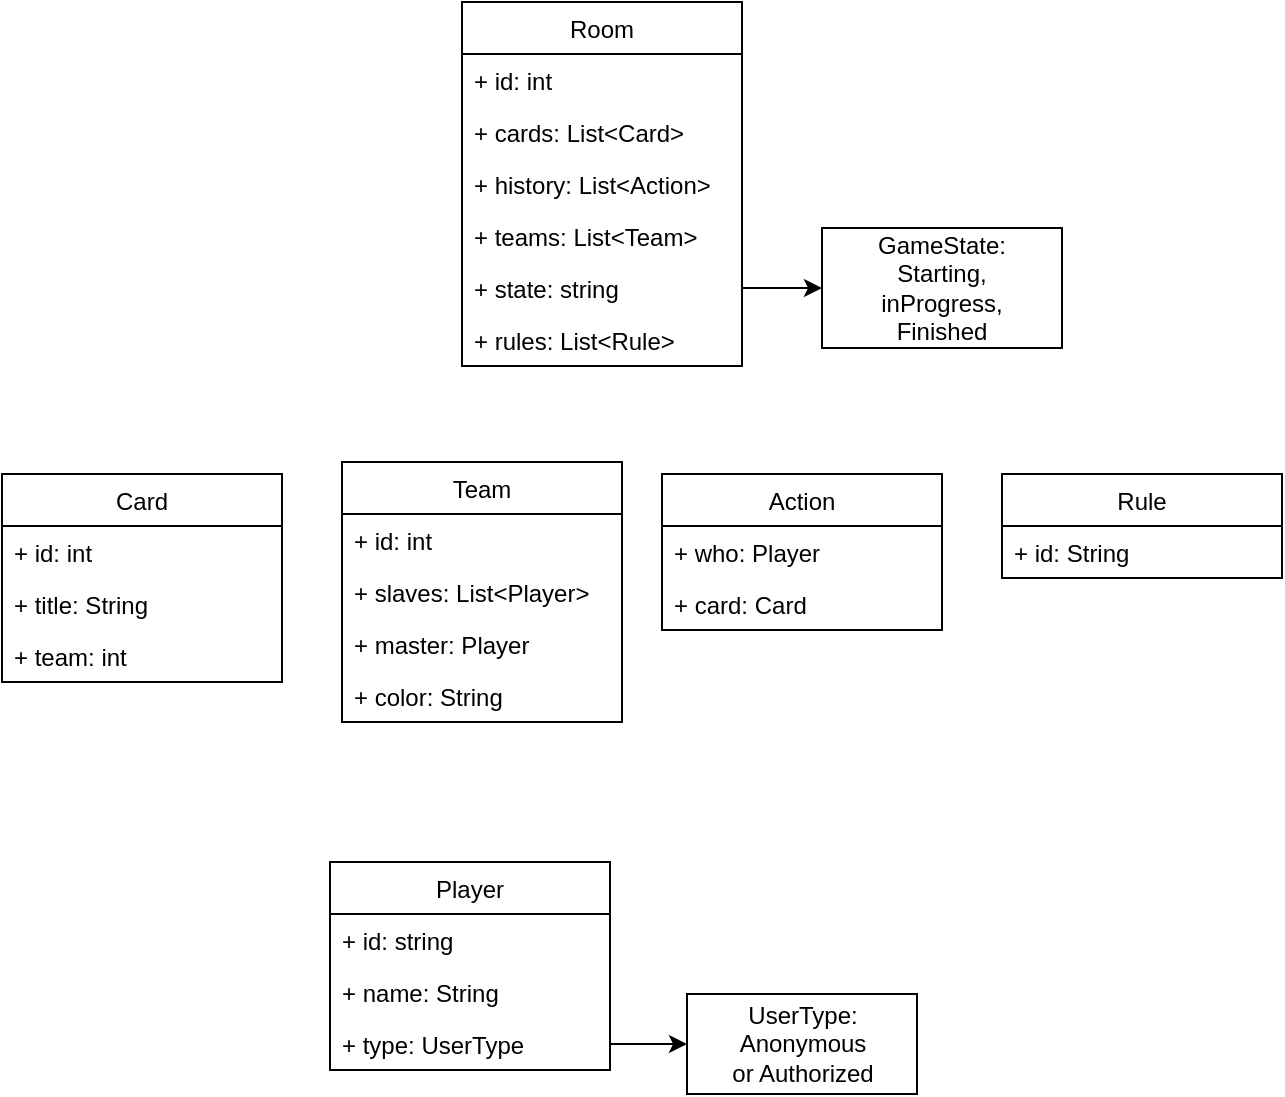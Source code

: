 <mxfile version="17.1.3" type="device"><diagram id="VkNbAYGqTKPOeJZgZ5Jl" name="Page-1"><mxGraphModel dx="1298" dy="718" grid="1" gridSize="10" guides="1" tooltips="1" connect="1" arrows="1" fold="1" page="1" pageScale="1" pageWidth="827" pageHeight="1169" math="0" shadow="0"><root><mxCell id="0"/><mxCell id="1" parent="0"/><mxCell id="-RZsBHlbxH3sUBqKziM_-1" value="Room" style="swimlane;fontStyle=0;childLayout=stackLayout;horizontal=1;startSize=26;fillColor=none;horizontalStack=0;resizeParent=1;resizeParentMax=0;resizeLast=0;collapsible=1;marginBottom=0;" vertex="1" parent="1"><mxGeometry x="410" y="120" width="140" height="182" as="geometry"><mxRectangle x="120" y="120" width="60" height="26" as="alternateBounds"/></mxGeometry></mxCell><mxCell id="-RZsBHlbxH3sUBqKziM_-2" value="+ id: int" style="text;strokeColor=none;fillColor=none;align=left;verticalAlign=top;spacingLeft=4;spacingRight=4;overflow=hidden;rotatable=0;points=[[0,0.5],[1,0.5]];portConstraint=eastwest;" vertex="1" parent="-RZsBHlbxH3sUBqKziM_-1"><mxGeometry y="26" width="140" height="26" as="geometry"/></mxCell><mxCell id="-RZsBHlbxH3sUBqKziM_-11" value="+ cards: List&lt;Card&gt;&#10;" style="text;strokeColor=none;fillColor=none;align=left;verticalAlign=top;spacingLeft=4;spacingRight=4;overflow=hidden;rotatable=0;points=[[0,0.5],[1,0.5]];portConstraint=eastwest;" vertex="1" parent="-RZsBHlbxH3sUBqKziM_-1"><mxGeometry y="52" width="140" height="26" as="geometry"/></mxCell><mxCell id="-RZsBHlbxH3sUBqKziM_-4" value="+ history: List&lt;Action&gt;" style="text;strokeColor=none;fillColor=none;align=left;verticalAlign=top;spacingLeft=4;spacingRight=4;overflow=hidden;rotatable=0;points=[[0,0.5],[1,0.5]];portConstraint=eastwest;" vertex="1" parent="-RZsBHlbxH3sUBqKziM_-1"><mxGeometry y="78" width="140" height="26" as="geometry"/></mxCell><mxCell id="-RZsBHlbxH3sUBqKziM_-12" value="+ teams: List&lt;Team&gt;" style="text;strokeColor=none;fillColor=none;align=left;verticalAlign=top;spacingLeft=4;spacingRight=4;overflow=hidden;rotatable=0;points=[[0,0.5],[1,0.5]];portConstraint=eastwest;" vertex="1" parent="-RZsBHlbxH3sUBqKziM_-1"><mxGeometry y="104" width="140" height="26" as="geometry"/></mxCell><mxCell id="-RZsBHlbxH3sUBqKziM_-29" value="+ state: string" style="text;strokeColor=none;fillColor=none;align=left;verticalAlign=top;spacingLeft=4;spacingRight=4;overflow=hidden;rotatable=0;points=[[0,0.5],[1,0.5]];portConstraint=eastwest;" vertex="1" parent="-RZsBHlbxH3sUBqKziM_-1"><mxGeometry y="130" width="140" height="26" as="geometry"/></mxCell><mxCell id="-RZsBHlbxH3sUBqKziM_-38" value="+ rules: List&lt;Rule&gt;" style="text;strokeColor=none;fillColor=none;align=left;verticalAlign=top;spacingLeft=4;spacingRight=4;overflow=hidden;rotatable=0;points=[[0,0.5],[1,0.5]];portConstraint=eastwest;" vertex="1" parent="-RZsBHlbxH3sUBqKziM_-1"><mxGeometry y="156" width="140" height="26" as="geometry"/></mxCell><mxCell id="-RZsBHlbxH3sUBqKziM_-13" value="Player" style="swimlane;fontStyle=0;childLayout=stackLayout;horizontal=1;startSize=26;fillColor=none;horizontalStack=0;resizeParent=1;resizeParentMax=0;resizeLast=0;collapsible=1;marginBottom=0;" vertex="1" parent="1"><mxGeometry x="344" y="550" width="140" height="104" as="geometry"><mxRectangle x="120" y="120" width="60" height="26" as="alternateBounds"/></mxGeometry></mxCell><mxCell id="-RZsBHlbxH3sUBqKziM_-14" value="+ id: string" style="text;strokeColor=none;fillColor=none;align=left;verticalAlign=top;spacingLeft=4;spacingRight=4;overflow=hidden;rotatable=0;points=[[0,0.5],[1,0.5]];portConstraint=eastwest;" vertex="1" parent="-RZsBHlbxH3sUBqKziM_-13"><mxGeometry y="26" width="140" height="26" as="geometry"/></mxCell><mxCell id="-RZsBHlbxH3sUBqKziM_-15" value="+ name: String" style="text;strokeColor=none;fillColor=none;align=left;verticalAlign=top;spacingLeft=4;spacingRight=4;overflow=hidden;rotatable=0;points=[[0,0.5],[1,0.5]];portConstraint=eastwest;" vertex="1" parent="-RZsBHlbxH3sUBqKziM_-13"><mxGeometry y="52" width="140" height="26" as="geometry"/></mxCell><mxCell id="-RZsBHlbxH3sUBqKziM_-16" value="+ type: UserType" style="text;strokeColor=none;fillColor=none;align=left;verticalAlign=top;spacingLeft=4;spacingRight=4;overflow=hidden;rotatable=0;points=[[0,0.5],[1,0.5]];portConstraint=eastwest;" vertex="1" parent="-RZsBHlbxH3sUBqKziM_-13"><mxGeometry y="78" width="140" height="26" as="geometry"/></mxCell><mxCell id="-RZsBHlbxH3sUBqKziM_-22" value="Card" style="swimlane;fontStyle=0;childLayout=stackLayout;horizontal=1;startSize=26;fillColor=none;horizontalStack=0;resizeParent=1;resizeParentMax=0;resizeLast=0;collapsible=1;marginBottom=0;" vertex="1" parent="1"><mxGeometry x="180" y="356" width="140" height="104" as="geometry"><mxRectangle x="120" y="120" width="60" height="26" as="alternateBounds"/></mxGeometry></mxCell><mxCell id="-RZsBHlbxH3sUBqKziM_-23" value="+ id: int" style="text;strokeColor=none;fillColor=none;align=left;verticalAlign=top;spacingLeft=4;spacingRight=4;overflow=hidden;rotatable=0;points=[[0,0.5],[1,0.5]];portConstraint=eastwest;" vertex="1" parent="-RZsBHlbxH3sUBqKziM_-22"><mxGeometry y="26" width="140" height="26" as="geometry"/></mxCell><mxCell id="-RZsBHlbxH3sUBqKziM_-24" value="+ title: String" style="text;strokeColor=none;fillColor=none;align=left;verticalAlign=top;spacingLeft=4;spacingRight=4;overflow=hidden;rotatable=0;points=[[0,0.5],[1,0.5]];portConstraint=eastwest;" vertex="1" parent="-RZsBHlbxH3sUBqKziM_-22"><mxGeometry y="52" width="140" height="26" as="geometry"/></mxCell><mxCell id="-RZsBHlbxH3sUBqKziM_-25" value="+ team: int" style="text;strokeColor=none;fillColor=none;align=left;verticalAlign=top;spacingLeft=4;spacingRight=4;overflow=hidden;rotatable=0;points=[[0,0.5],[1,0.5]];portConstraint=eastwest;" vertex="1" parent="-RZsBHlbxH3sUBqKziM_-22"><mxGeometry y="78" width="140" height="26" as="geometry"/></mxCell><mxCell id="-RZsBHlbxH3sUBqKziM_-30" value="Team" style="swimlane;fontStyle=0;childLayout=stackLayout;horizontal=1;startSize=26;fillColor=none;horizontalStack=0;resizeParent=1;resizeParentMax=0;resizeLast=0;collapsible=1;marginBottom=0;" vertex="1" parent="1"><mxGeometry x="350" y="350" width="140" height="130" as="geometry"/></mxCell><mxCell id="-RZsBHlbxH3sUBqKziM_-31" value="+ id: int" style="text;strokeColor=none;fillColor=none;align=left;verticalAlign=top;spacingLeft=4;spacingRight=4;overflow=hidden;rotatable=0;points=[[0,0.5],[1,0.5]];portConstraint=eastwest;" vertex="1" parent="-RZsBHlbxH3sUBqKziM_-30"><mxGeometry y="26" width="140" height="26" as="geometry"/></mxCell><mxCell id="-RZsBHlbxH3sUBqKziM_-32" value="+ slaves: List&lt;Player&gt;" style="text;strokeColor=none;fillColor=none;align=left;verticalAlign=top;spacingLeft=4;spacingRight=4;overflow=hidden;rotatable=0;points=[[0,0.5],[1,0.5]];portConstraint=eastwest;" vertex="1" parent="-RZsBHlbxH3sUBqKziM_-30"><mxGeometry y="52" width="140" height="26" as="geometry"/></mxCell><mxCell id="-RZsBHlbxH3sUBqKziM_-33" value="+ master: Player" style="text;strokeColor=none;fillColor=none;align=left;verticalAlign=top;spacingLeft=4;spacingRight=4;overflow=hidden;rotatable=0;points=[[0,0.5],[1,0.5]];portConstraint=eastwest;" vertex="1" parent="-RZsBHlbxH3sUBqKziM_-30"><mxGeometry y="78" width="140" height="26" as="geometry"/></mxCell><mxCell id="-RZsBHlbxH3sUBqKziM_-48" value="+ color: String" style="text;strokeColor=none;fillColor=none;align=left;verticalAlign=top;spacingLeft=4;spacingRight=4;overflow=hidden;rotatable=0;points=[[0,0.5],[1,0.5]];portConstraint=eastwest;" vertex="1" parent="-RZsBHlbxH3sUBqKziM_-30"><mxGeometry y="104" width="140" height="26" as="geometry"/></mxCell><mxCell id="-RZsBHlbxH3sUBqKziM_-34" value="Action" style="swimlane;fontStyle=0;childLayout=stackLayout;horizontal=1;startSize=26;fillColor=none;horizontalStack=0;resizeParent=1;resizeParentMax=0;resizeLast=0;collapsible=1;marginBottom=0;" vertex="1" parent="1"><mxGeometry x="510" y="356" width="140" height="78" as="geometry"/></mxCell><mxCell id="-RZsBHlbxH3sUBqKziM_-35" value="+ who: Player" style="text;strokeColor=none;fillColor=none;align=left;verticalAlign=top;spacingLeft=4;spacingRight=4;overflow=hidden;rotatable=0;points=[[0,0.5],[1,0.5]];portConstraint=eastwest;" vertex="1" parent="-RZsBHlbxH3sUBqKziM_-34"><mxGeometry y="26" width="140" height="26" as="geometry"/></mxCell><mxCell id="-RZsBHlbxH3sUBqKziM_-36" value="+ card: Card" style="text;strokeColor=none;fillColor=none;align=left;verticalAlign=top;spacingLeft=4;spacingRight=4;overflow=hidden;rotatable=0;points=[[0,0.5],[1,0.5]];portConstraint=eastwest;" vertex="1" parent="-RZsBHlbxH3sUBqKziM_-34"><mxGeometry y="52" width="140" height="26" as="geometry"/></mxCell><mxCell id="-RZsBHlbxH3sUBqKziM_-39" value="Rule" style="swimlane;fontStyle=0;childLayout=stackLayout;horizontal=1;startSize=26;fillColor=none;horizontalStack=0;resizeParent=1;resizeParentMax=0;resizeLast=0;collapsible=1;marginBottom=0;" vertex="1" parent="1"><mxGeometry x="680" y="356" width="140" height="52" as="geometry"/></mxCell><mxCell id="-RZsBHlbxH3sUBqKziM_-40" value="+ id: String" style="text;strokeColor=none;fillColor=none;align=left;verticalAlign=top;spacingLeft=4;spacingRight=4;overflow=hidden;rotatable=0;points=[[0,0.5],[1,0.5]];portConstraint=eastwest;" vertex="1" parent="-RZsBHlbxH3sUBqKziM_-39"><mxGeometry y="26" width="140" height="26" as="geometry"/></mxCell><mxCell id="-RZsBHlbxH3sUBqKziM_-42" value="UserType: &lt;br&gt;Anonymous &lt;br&gt;or Authorized" style="html=1;" vertex="1" parent="1"><mxGeometry x="522.5" y="616" width="115" height="50" as="geometry"/></mxCell><mxCell id="-RZsBHlbxH3sUBqKziM_-43" style="edgeStyle=orthogonalEdgeStyle;rounded=0;orthogonalLoop=1;jettySize=auto;html=1;exitX=1;exitY=0.5;exitDx=0;exitDy=0;entryX=0;entryY=0.5;entryDx=0;entryDy=0;startArrow=none;startFill=0;endArrow=classic;endFill=1;" edge="1" parent="1" source="-RZsBHlbxH3sUBqKziM_-16" target="-RZsBHlbxH3sUBqKziM_-42"><mxGeometry relative="1" as="geometry"/></mxCell><mxCell id="-RZsBHlbxH3sUBqKziM_-49" value="GameState:&lt;br&gt;Starting,&lt;br&gt;inProgress,&lt;br&gt;Finished" style="rounded=0;whiteSpace=wrap;html=1;" vertex="1" parent="1"><mxGeometry x="590" y="233" width="120" height="60" as="geometry"/></mxCell><mxCell id="-RZsBHlbxH3sUBqKziM_-50" style="edgeStyle=orthogonalEdgeStyle;rounded=0;orthogonalLoop=1;jettySize=auto;html=1;exitX=1;exitY=0.5;exitDx=0;exitDy=0;startArrow=none;startFill=0;endArrow=classic;endFill=1;" edge="1" parent="1" source="-RZsBHlbxH3sUBqKziM_-29" target="-RZsBHlbxH3sUBqKziM_-49"><mxGeometry relative="1" as="geometry"/></mxCell></root></mxGraphModel></diagram></mxfile>
